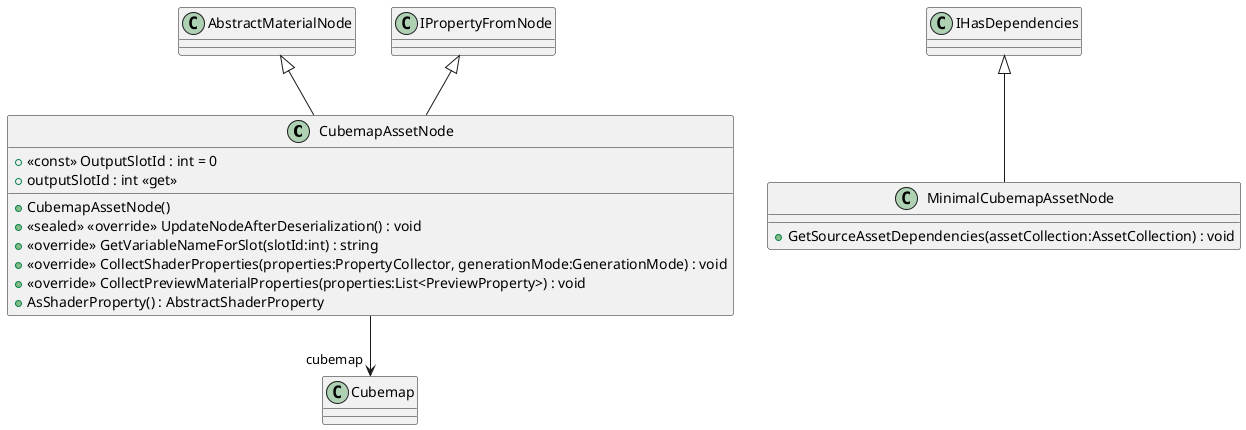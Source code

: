 @startuml
class CubemapAssetNode {
    + <<const>> OutputSlotId : int = 0
    + CubemapAssetNode()
    + <<sealed>> <<override>> UpdateNodeAfterDeserialization() : void
    + <<override>> GetVariableNameForSlot(slotId:int) : string
    + <<override>> CollectShaderProperties(properties:PropertyCollector, generationMode:GenerationMode) : void
    + <<override>> CollectPreviewMaterialProperties(properties:List<PreviewProperty>) : void
    + AsShaderProperty() : AbstractShaderProperty
    + outputSlotId : int <<get>>
}
class MinimalCubemapAssetNode {
    + GetSourceAssetDependencies(assetCollection:AssetCollection) : void
}
AbstractMaterialNode <|-- CubemapAssetNode
IPropertyFromNode <|-- CubemapAssetNode
CubemapAssetNode --> "cubemap" Cubemap
IHasDependencies <|-- MinimalCubemapAssetNode
@enduml
